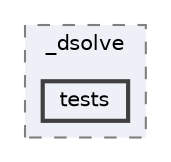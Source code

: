 digraph "/home/jam/Research/IRES-2025/dev/src/llm-scripts/testing/hypothesis-testing/hyp-env/lib/python3.12/site-packages/scipy/sparse/linalg/_dsolve/tests"
{
 // LATEX_PDF_SIZE
  bgcolor="transparent";
  edge [fontname=Helvetica,fontsize=10,labelfontname=Helvetica,labelfontsize=10];
  node [fontname=Helvetica,fontsize=10,shape=box,height=0.2,width=0.4];
  compound=true
  subgraph clusterdir_73b8f83d1e5c40a21a7e8dc87e46d6b0 {
    graph [ bgcolor="#edf0f7", pencolor="grey50", label="_dsolve", fontname=Helvetica,fontsize=10 style="filled,dashed", URL="dir_73b8f83d1e5c40a21a7e8dc87e46d6b0.html",tooltip=""]
  dir_d4ad774d311118745e857172f52dd22f [label="tests", fillcolor="#edf0f7", color="grey25", style="filled,bold", URL="dir_d4ad774d311118745e857172f52dd22f.html",tooltip=""];
  }
}
